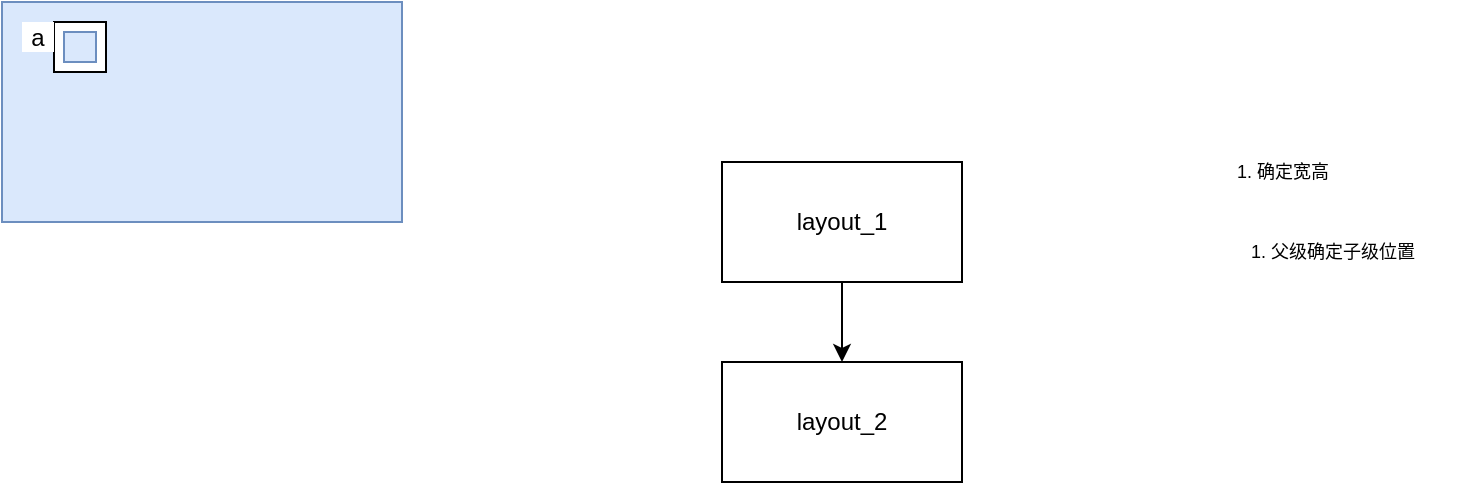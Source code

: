 <mxfile version="20.2.5" type="device"><diagram id="s5ZQt0WSm6SoGzKRyzSH" name="第 1 页"><mxGraphModel dx="670" dy="401" grid="1" gridSize="10" guides="1" tooltips="1" connect="1" arrows="1" fold="1" page="1" pageScale="1" pageWidth="827" pageHeight="1169" math="0" shadow="0"><root><mxCell id="0"/><mxCell id="1" parent="0"/><mxCell id="5HisVsP_GAlGumQ9_Qu2-4" value="" style="rounded=0;whiteSpace=wrap;html=1;fillColor=#dae8fc;strokeColor=#6c8ebf;" parent="1" vertex="1"><mxGeometry x="10" y="10" width="200" height="110" as="geometry"/></mxCell><mxCell id="5HisVsP_GAlGumQ9_Qu2-3" value="" style="rounded=0;whiteSpace=wrap;html=1;" parent="1" vertex="1"><mxGeometry x="36" y="20" width="26" height="25" as="geometry"/></mxCell><mxCell id="Mi4UT_WK23PR_3HpTY6w-3" value="a" style="rounded=0;fontSize=12;fontColor=default;whiteSpace=wrap;html=1;labelBorderColor=none;fontStyle=0;fillColor=default;strokeColor=none;" parent="1" vertex="1"><mxGeometry x="20" y="20" width="16" height="15" as="geometry"/></mxCell><mxCell id="Mi4UT_WK23PR_3HpTY6w-5" value="" style="rounded=0;whiteSpace=wrap;html=1;fillColor=#dae8fc;strokeColor=#6c8ebf;" parent="1" vertex="1"><mxGeometry x="41" y="25" width="16" height="15" as="geometry"/></mxCell><mxCell id="88NvZa1QNTfj1YmlfCZf-20" value="" style="edgeStyle=orthogonalEdgeStyle;rounded=0;orthogonalLoop=1;jettySize=auto;html=1;" edge="1" parent="1" source="88NvZa1QNTfj1YmlfCZf-9" target="88NvZa1QNTfj1YmlfCZf-10"><mxGeometry relative="1" as="geometry"/></mxCell><mxCell id="88NvZa1QNTfj1YmlfCZf-9" value="layout_1" style="rounded=0;whiteSpace=wrap;html=1;shadow=0;glass=0;sketch=0;" vertex="1" parent="1"><mxGeometry x="370" y="90" width="120" height="60" as="geometry"/></mxCell><mxCell id="88NvZa1QNTfj1YmlfCZf-10" value="layout_2" style="rounded=0;whiteSpace=wrap;html=1;shadow=0;glass=0;sketch=0;" vertex="1" parent="1"><mxGeometry x="370" y="190" width="120" height="60" as="geometry"/></mxCell><mxCell id="88NvZa1QNTfj1YmlfCZf-32" value="1. 确定宽高" style="text;html=1;align=center;verticalAlign=middle;resizable=0;points=[];autosize=1;strokeColor=none;fillColor=none;fontSize=9;" vertex="1" parent="1"><mxGeometry x="610" y="80" width="80" height="30" as="geometry"/></mxCell><mxCell id="88NvZa1QNTfj1YmlfCZf-33" value="1. 父级确定子级位置" style="text;html=1;align=center;verticalAlign=middle;resizable=0;points=[];autosize=1;strokeColor=none;fillColor=none;fontSize=9;" vertex="1" parent="1"><mxGeometry x="610" y="120" width="130" height="30" as="geometry"/></mxCell></root></mxGraphModel></diagram></mxfile>